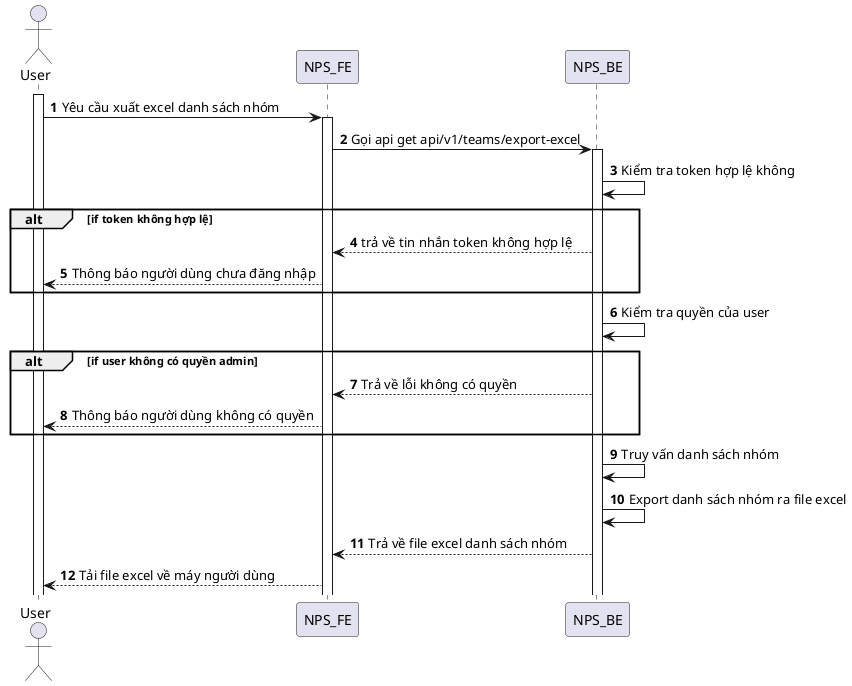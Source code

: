 @startuml
autonumber
actor User
activate User
User -> NPS_FE: Yêu cầu xuất excel danh sách nhóm
activate NPS_FE
NPS_FE -> NPS_BE: Gọi api get api/v1/teams/export-excel
activate NPS_BE
NPS_BE -> NPS_BE: Kiểm tra token hợp lệ không
alt if token không hợp lệ
NPS_BE --> NPS_FE: trả về tin nhắn token không hợp lệ
NPS_FE --> User: Thông báo người dùng chưa đăng nhập
end
NPS_BE -> NPS_BE: Kiểm tra quyền của user
alt if user không có quyền admin
NPS_BE --> NPS_FE: Trả về lỗi không có quyền
NPS_FE --> User: Thông báo người dùng không có quyền
end
NPS_BE -> NPS_BE: Truy vấn danh sách nhóm
NPS_BE -> NPS_BE: Export danh sách nhóm ra file excel
NPS_BE --> NPS_FE: Trả về file excel danh sách nhóm
NPS_FE --> User: Tải file excel về máy người dùng
@enduml